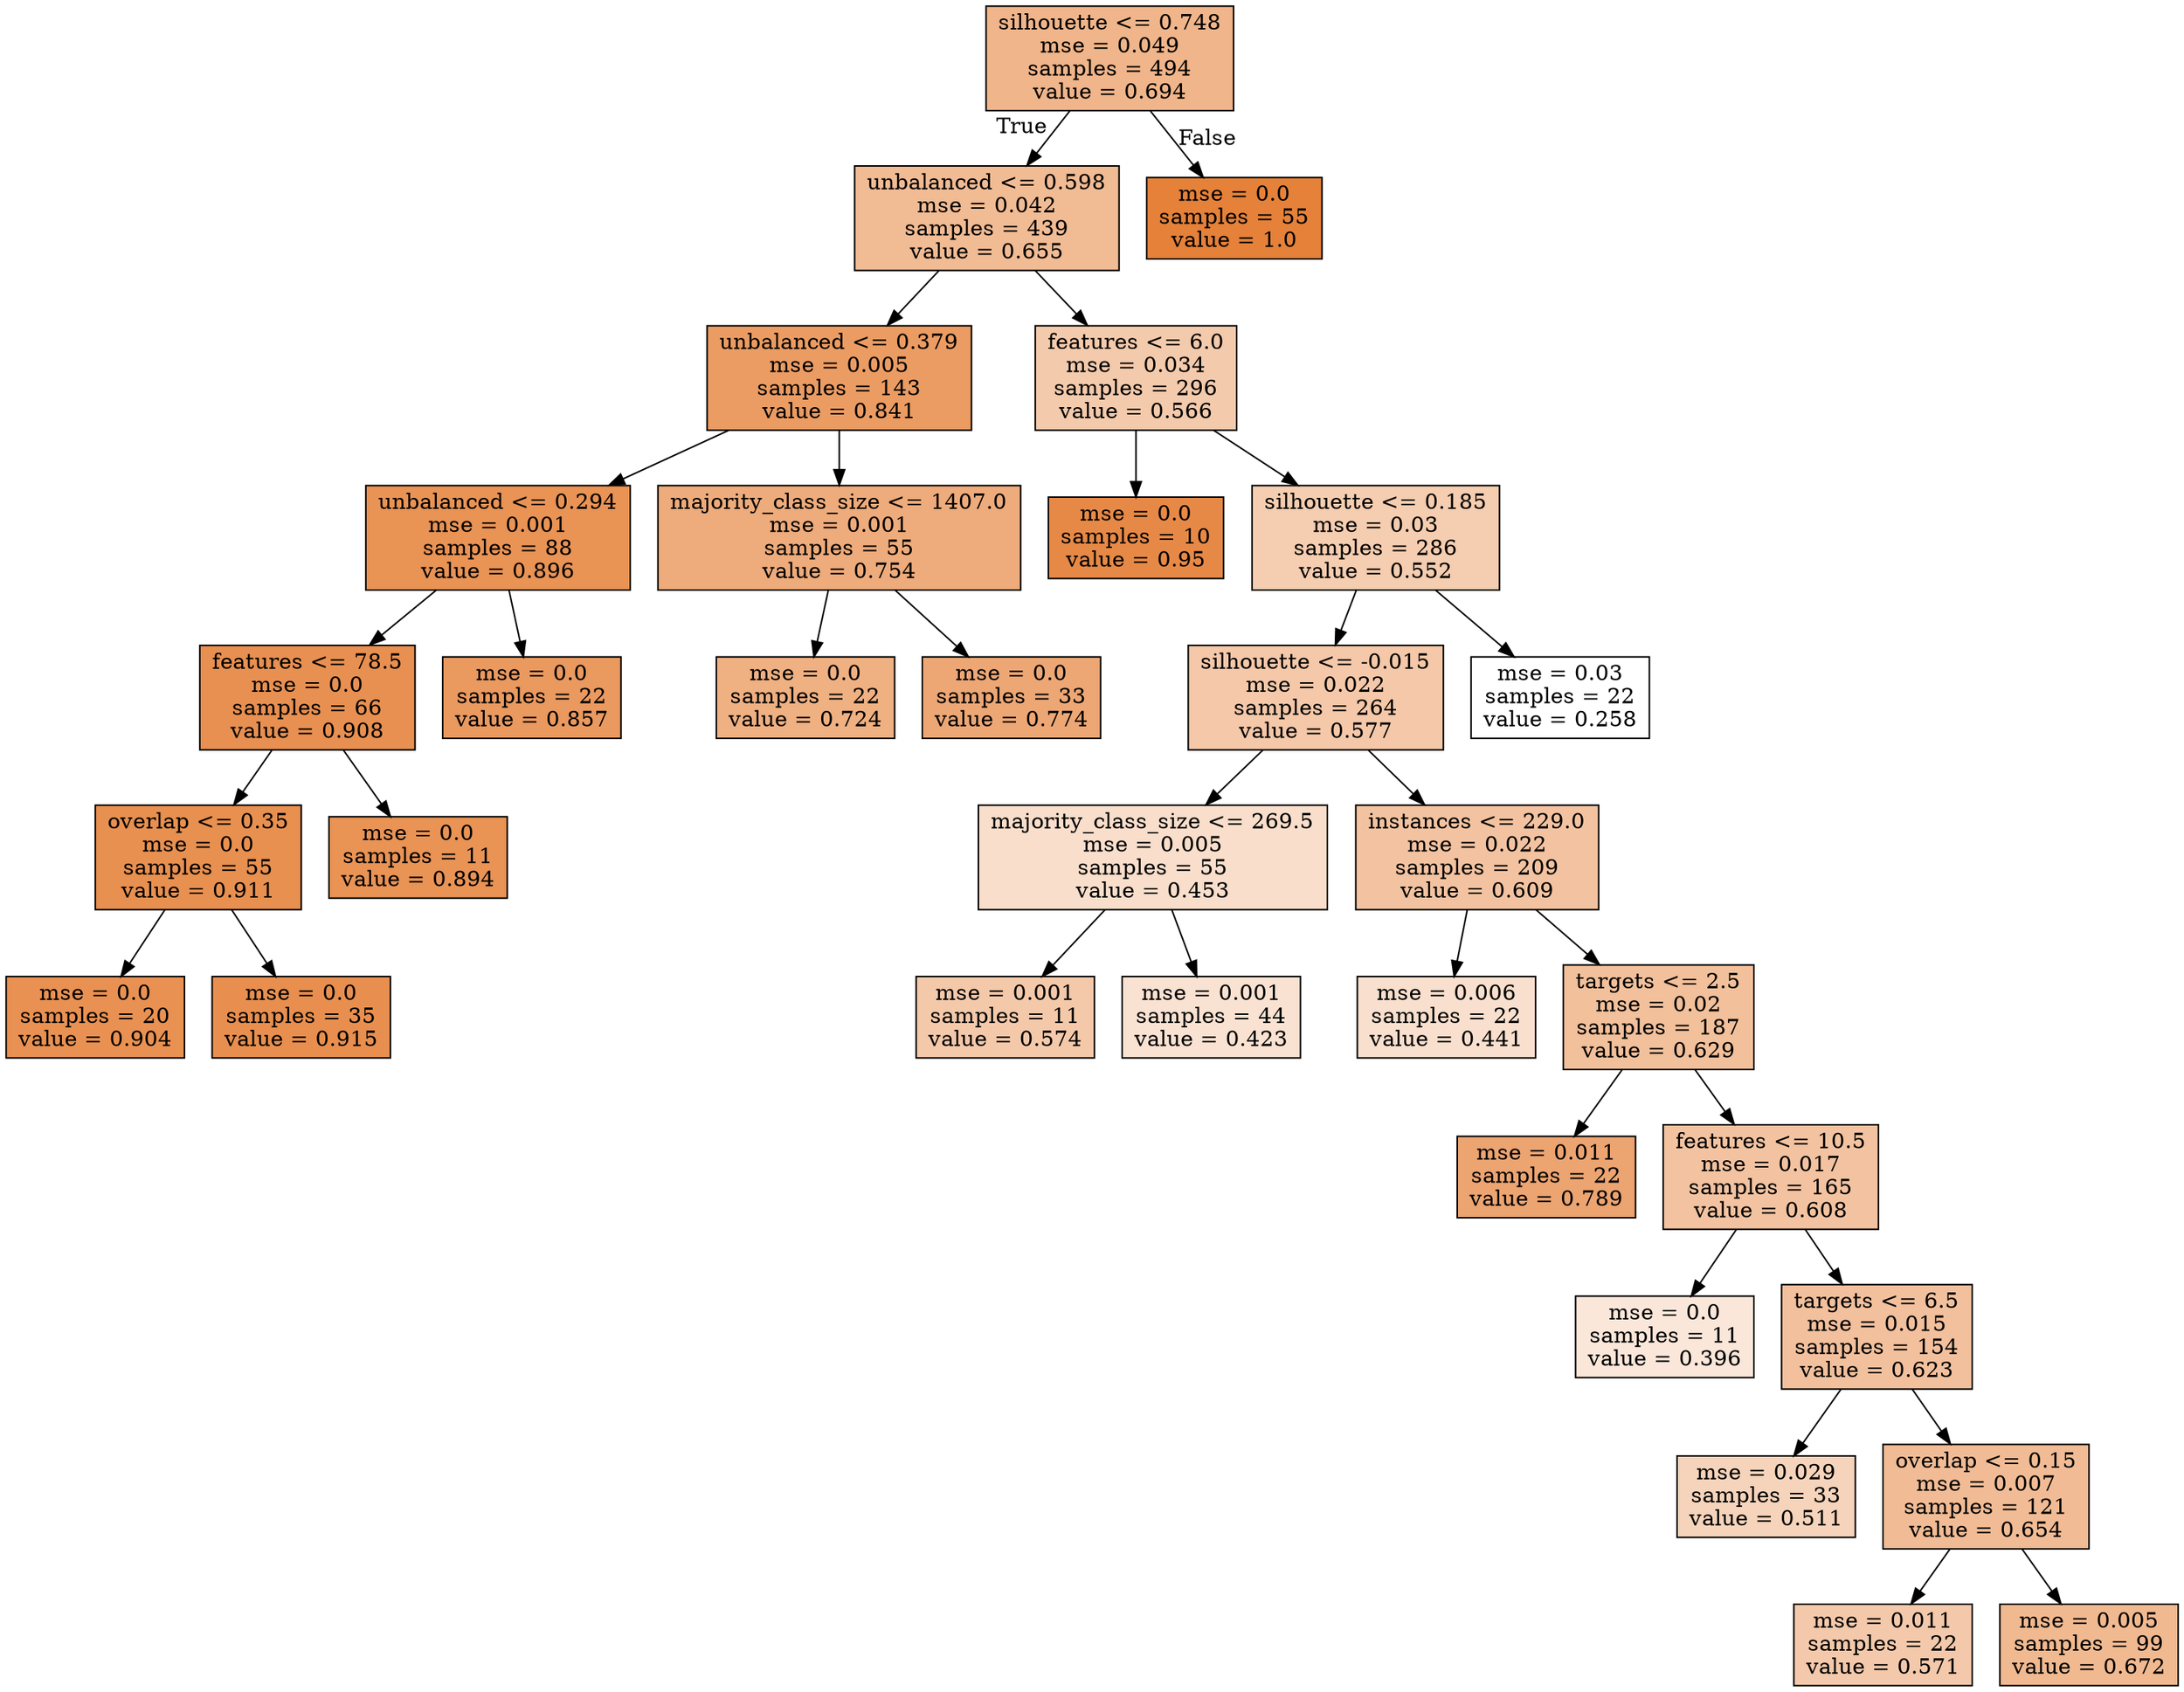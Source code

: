 digraph Tree {
node [shape=box, style="filled", color="black"] ;
0 [label="silhouette <= 0.748\nmse = 0.049\nsamples = 494\nvalue = 0.694", fillcolor="#e5813996"] ;
1 [label="unbalanced <= 0.598\nmse = 0.042\nsamples = 439\nvalue = 0.655", fillcolor="#e5813989"] ;
0 -> 1 [labeldistance=2.5, labelangle=45, headlabel="True"] ;
2 [label="unbalanced <= 0.379\nmse = 0.005\nsamples = 143\nvalue = 0.841", fillcolor="#e58139c8"] ;
1 -> 2 ;
3 [label="unbalanced <= 0.294\nmse = 0.001\nsamples = 88\nvalue = 0.896", fillcolor="#e58139db"] ;
2 -> 3 ;
4 [label="features <= 78.5\nmse = 0.0\nsamples = 66\nvalue = 0.908", fillcolor="#e58139e0"] ;
3 -> 4 ;
5 [label="overlap <= 0.35\nmse = 0.0\nsamples = 55\nvalue = 0.911", fillcolor="#e58139e1"] ;
4 -> 5 ;
6 [label="mse = 0.0\nsamples = 20\nvalue = 0.904", fillcolor="#e58139de"] ;
5 -> 6 ;
7 [label="mse = 0.0\nsamples = 35\nvalue = 0.915", fillcolor="#e58139e2"] ;
5 -> 7 ;
8 [label="mse = 0.0\nsamples = 11\nvalue = 0.894", fillcolor="#e58139db"] ;
4 -> 8 ;
9 [label="mse = 0.0\nsamples = 22\nvalue = 0.857", fillcolor="#e58139ce"] ;
3 -> 9 ;
10 [label="majority_class_size <= 1407.0\nmse = 0.001\nsamples = 55\nvalue = 0.754", fillcolor="#e58139aa"] ;
2 -> 10 ;
11 [label="mse = 0.0\nsamples = 22\nvalue = 0.724", fillcolor="#e58139a0"] ;
10 -> 11 ;
12 [label="mse = 0.0\nsamples = 33\nvalue = 0.774", fillcolor="#e58139b1"] ;
10 -> 12 ;
13 [label="features <= 6.0\nmse = 0.034\nsamples = 296\nvalue = 0.566", fillcolor="#e581396a"] ;
1 -> 13 ;
14 [label="mse = 0.0\nsamples = 10\nvalue = 0.95", fillcolor="#e58139ee"] ;
13 -> 14 ;
15 [label="silhouette <= 0.185\nmse = 0.03\nsamples = 286\nvalue = 0.552", fillcolor="#e5813965"] ;
13 -> 15 ;
16 [label="silhouette <= -0.015\nmse = 0.022\nsamples = 264\nvalue = 0.577", fillcolor="#e581396e"] ;
15 -> 16 ;
17 [label="majority_class_size <= 269.5\nmse = 0.005\nsamples = 55\nvalue = 0.453", fillcolor="#e5813943"] ;
16 -> 17 ;
18 [label="mse = 0.001\nsamples = 11\nvalue = 0.574", fillcolor="#e581396d"] ;
17 -> 18 ;
19 [label="mse = 0.001\nsamples = 44\nvalue = 0.423", fillcolor="#e5813939"] ;
17 -> 19 ;
20 [label="instances <= 229.0\nmse = 0.022\nsamples = 209\nvalue = 0.609", fillcolor="#e5813979"] ;
16 -> 20 ;
21 [label="mse = 0.006\nsamples = 22\nvalue = 0.441", fillcolor="#e581393f"] ;
20 -> 21 ;
22 [label="targets <= 2.5\nmse = 0.02\nsamples = 187\nvalue = 0.629", fillcolor="#e5813980"] ;
20 -> 22 ;
23 [label="mse = 0.011\nsamples = 22\nvalue = 0.789", fillcolor="#e58139b7"] ;
22 -> 23 ;
24 [label="features <= 10.5\nmse = 0.017\nsamples = 165\nvalue = 0.608", fillcolor="#e5813978"] ;
22 -> 24 ;
25 [label="mse = 0.0\nsamples = 11\nvalue = 0.396", fillcolor="#e581392f"] ;
24 -> 25 ;
26 [label="targets <= 6.5\nmse = 0.015\nsamples = 154\nvalue = 0.623", fillcolor="#e581397e"] ;
24 -> 26 ;
27 [label="mse = 0.029\nsamples = 33\nvalue = 0.511", fillcolor="#e5813957"] ;
26 -> 27 ;
28 [label="overlap <= 0.15\nmse = 0.007\nsamples = 121\nvalue = 0.654", fillcolor="#e5813988"] ;
26 -> 28 ;
29 [label="mse = 0.011\nsamples = 22\nvalue = 0.571", fillcolor="#e581396c"] ;
28 -> 29 ;
30 [label="mse = 0.005\nsamples = 99\nvalue = 0.672", fillcolor="#e581398e"] ;
28 -> 30 ;
31 [label="mse = 0.03\nsamples = 22\nvalue = 0.258", fillcolor="#e5813900"] ;
15 -> 31 ;
32 [label="mse = 0.0\nsamples = 55\nvalue = 1.0", fillcolor="#e58139ff"] ;
0 -> 32 [labeldistance=2.5, labelangle=-45, headlabel="False"] ;
}